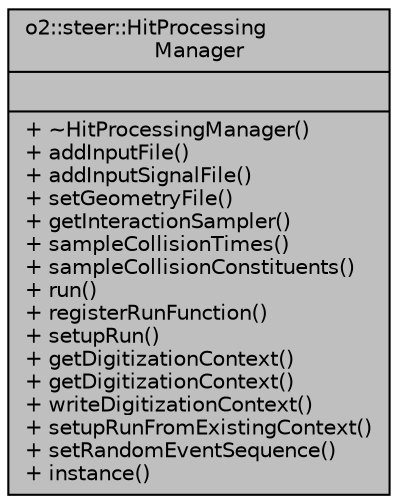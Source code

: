 digraph "o2::steer::HitProcessingManager"
{
 // INTERACTIVE_SVG=YES
  bgcolor="transparent";
  edge [fontname="Helvetica",fontsize="10",labelfontname="Helvetica",labelfontsize="10"];
  node [fontname="Helvetica",fontsize="10",shape=record];
  Node1 [label="{o2::steer::HitProcessing\lManager\n||+ ~HitProcessingManager()\l+ addInputFile()\l+ addInputSignalFile()\l+ setGeometryFile()\l+ getInteractionSampler()\l+ sampleCollisionTimes()\l+ sampleCollisionConstituents()\l+ run()\l+ registerRunFunction()\l+ setupRun()\l+ getDigitizationContext()\l+ getDigitizationContext()\l+ writeDigitizationContext()\l+ setupRunFromExistingContext()\l+ setRandomEventSequence()\l+ instance()\l}",height=0.2,width=0.4,color="black", fillcolor="grey75", style="filled", fontcolor="black"];
}
